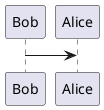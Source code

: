 {
  "sha1": "lq7czn3gcgnjo1m4rtngwnfndtb7xfy",
  "insertion": {
    "when": "2024-06-03T18:59:34.408Z",
    "user": "plantuml@gmail.com"
  }
}
@startuml
Bob -> Alice [[http://www.google.com foo]]
@enduml
